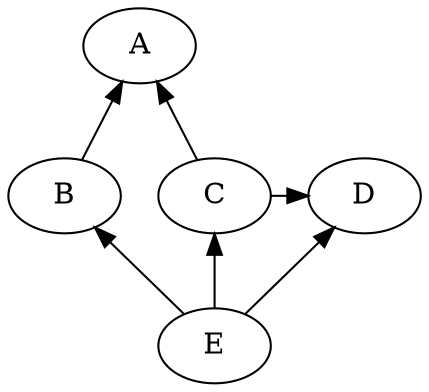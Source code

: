 digraph {
    A -> { B C } [dir=back]
    B -> E [dir=back]
    C -> E [dir=back]
    C -> D
    D -> E [dir=back]
    {rank=same; B C D}
}

